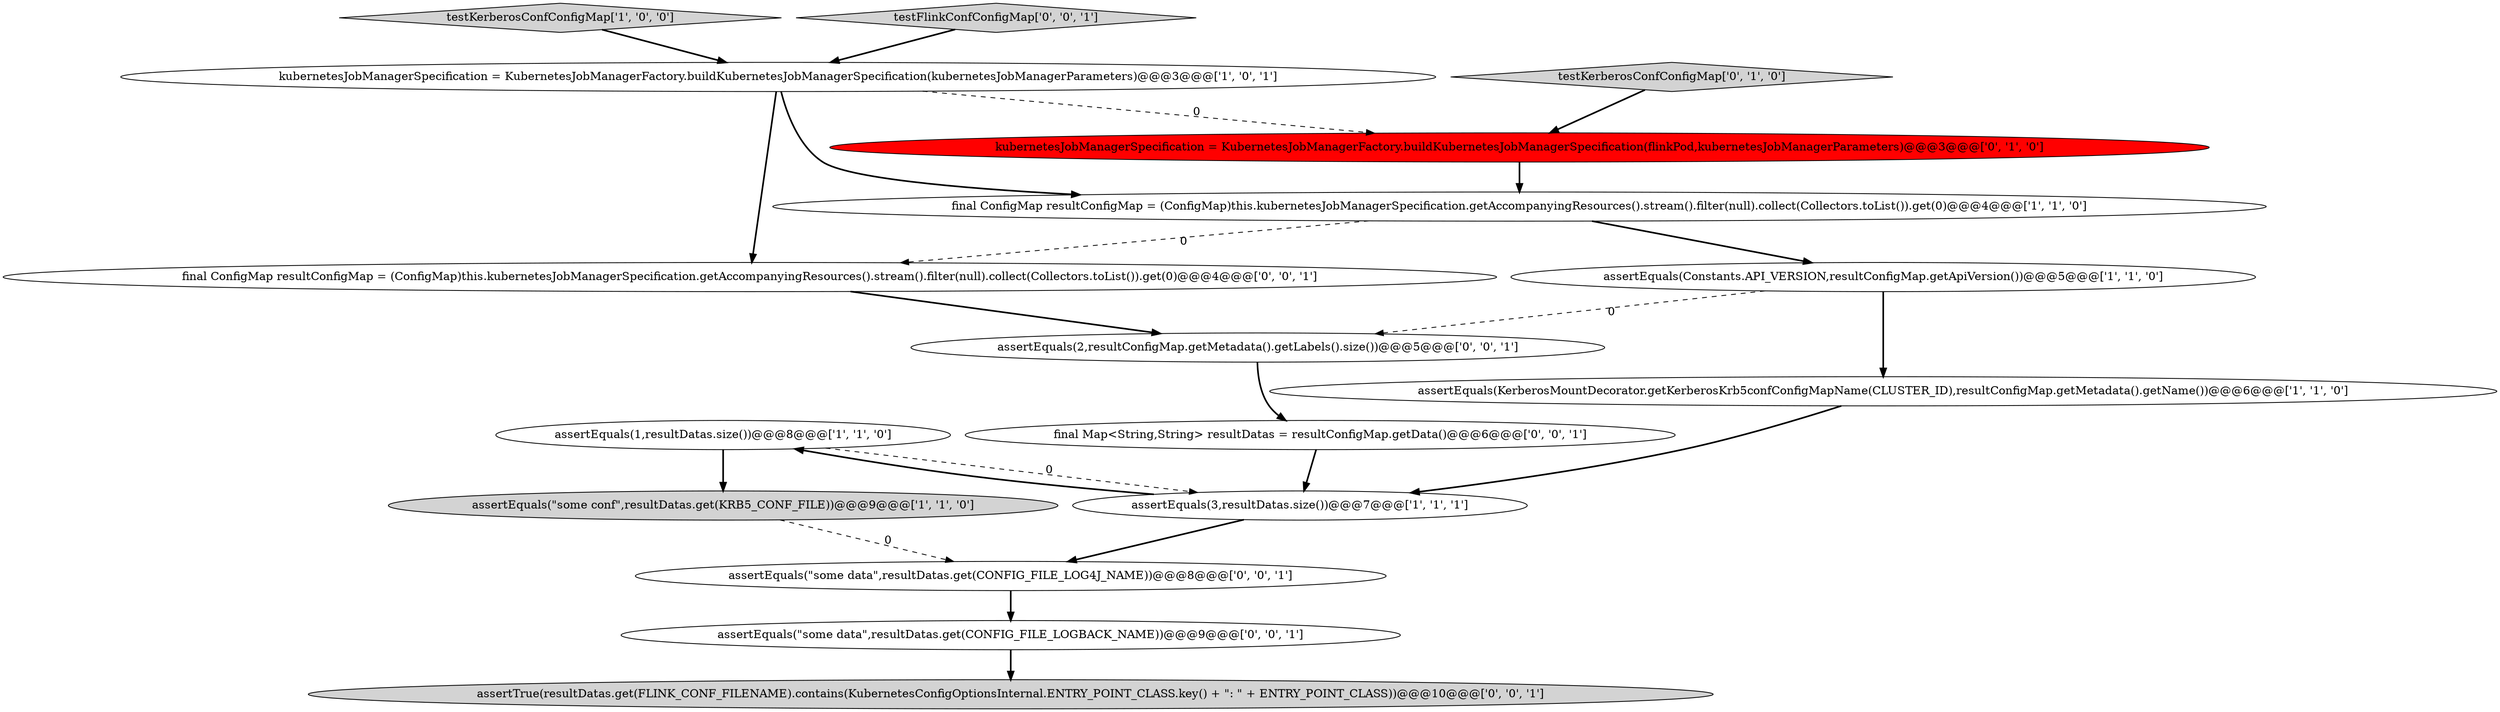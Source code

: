 digraph {
1 [style = filled, label = "assertEquals(1,resultDatas.size())@@@8@@@['1', '1', '0']", fillcolor = white, shape = ellipse image = "AAA0AAABBB1BBB"];
3 [style = filled, label = "assertEquals(3,resultDatas.size())@@@7@@@['1', '1', '1']", fillcolor = white, shape = ellipse image = "AAA0AAABBB1BBB"];
12 [style = filled, label = "final ConfigMap resultConfigMap = (ConfigMap)this.kubernetesJobManagerSpecification.getAccompanyingResources().stream().filter(null).collect(Collectors.toList()).get(0)@@@4@@@['0', '0', '1']", fillcolor = white, shape = ellipse image = "AAA0AAABBB3BBB"];
6 [style = filled, label = "assertEquals(Constants.API_VERSION,resultConfigMap.getApiVersion())@@@5@@@['1', '1', '0']", fillcolor = white, shape = ellipse image = "AAA0AAABBB1BBB"];
4 [style = filled, label = "final ConfigMap resultConfigMap = (ConfigMap)this.kubernetesJobManagerSpecification.getAccompanyingResources().stream().filter(null).collect(Collectors.toList()).get(0)@@@4@@@['1', '1', '0']", fillcolor = white, shape = ellipse image = "AAA0AAABBB1BBB"];
7 [style = filled, label = "assertEquals(\"some conf\",resultDatas.get(KRB5_CONF_FILE))@@@9@@@['1', '1', '0']", fillcolor = lightgray, shape = ellipse image = "AAA0AAABBB1BBB"];
14 [style = filled, label = "assertEquals(\"some data\",resultDatas.get(CONFIG_FILE_LOG4J_NAME))@@@8@@@['0', '0', '1']", fillcolor = white, shape = ellipse image = "AAA0AAABBB3BBB"];
8 [style = filled, label = "testKerberosConfConfigMap['0', '1', '0']", fillcolor = lightgray, shape = diamond image = "AAA0AAABBB2BBB"];
11 [style = filled, label = "final Map<String,String> resultDatas = resultConfigMap.getData()@@@6@@@['0', '0', '1']", fillcolor = white, shape = ellipse image = "AAA0AAABBB3BBB"];
15 [style = filled, label = "assertEquals(2,resultConfigMap.getMetadata().getLabels().size())@@@5@@@['0', '0', '1']", fillcolor = white, shape = ellipse image = "AAA0AAABBB3BBB"];
5 [style = filled, label = "testKerberosConfConfigMap['1', '0', '0']", fillcolor = lightgray, shape = diamond image = "AAA0AAABBB1BBB"];
2 [style = filled, label = "assertEquals(KerberosMountDecorator.getKerberosKrb5confConfigMapName(CLUSTER_ID),resultConfigMap.getMetadata().getName())@@@6@@@['1', '1', '0']", fillcolor = white, shape = ellipse image = "AAA0AAABBB1BBB"];
16 [style = filled, label = "assertTrue(resultDatas.get(FLINK_CONF_FILENAME).contains(KubernetesConfigOptionsInternal.ENTRY_POINT_CLASS.key() + \": \" + ENTRY_POINT_CLASS))@@@10@@@['0', '0', '1']", fillcolor = lightgray, shape = ellipse image = "AAA0AAABBB3BBB"];
9 [style = filled, label = "kubernetesJobManagerSpecification = KubernetesJobManagerFactory.buildKubernetesJobManagerSpecification(flinkPod,kubernetesJobManagerParameters)@@@3@@@['0', '1', '0']", fillcolor = red, shape = ellipse image = "AAA1AAABBB2BBB"];
0 [style = filled, label = "kubernetesJobManagerSpecification = KubernetesJobManagerFactory.buildKubernetesJobManagerSpecification(kubernetesJobManagerParameters)@@@3@@@['1', '0', '1']", fillcolor = white, shape = ellipse image = "AAA0AAABBB1BBB"];
13 [style = filled, label = "assertEquals(\"some data\",resultDatas.get(CONFIG_FILE_LOGBACK_NAME))@@@9@@@['0', '0', '1']", fillcolor = white, shape = ellipse image = "AAA0AAABBB3BBB"];
10 [style = filled, label = "testFlinkConfConfigMap['0', '0', '1']", fillcolor = lightgray, shape = diamond image = "AAA0AAABBB3BBB"];
1->3 [style = dashed, label="0"];
3->1 [style = bold, label=""];
4->6 [style = bold, label=""];
7->14 [style = dashed, label="0"];
0->12 [style = bold, label=""];
9->4 [style = bold, label=""];
2->3 [style = bold, label=""];
3->14 [style = bold, label=""];
12->15 [style = bold, label=""];
1->7 [style = bold, label=""];
13->16 [style = bold, label=""];
4->12 [style = dashed, label="0"];
6->2 [style = bold, label=""];
15->11 [style = bold, label=""];
5->0 [style = bold, label=""];
11->3 [style = bold, label=""];
0->4 [style = bold, label=""];
6->15 [style = dashed, label="0"];
10->0 [style = bold, label=""];
8->9 [style = bold, label=""];
14->13 [style = bold, label=""];
0->9 [style = dashed, label="0"];
}
